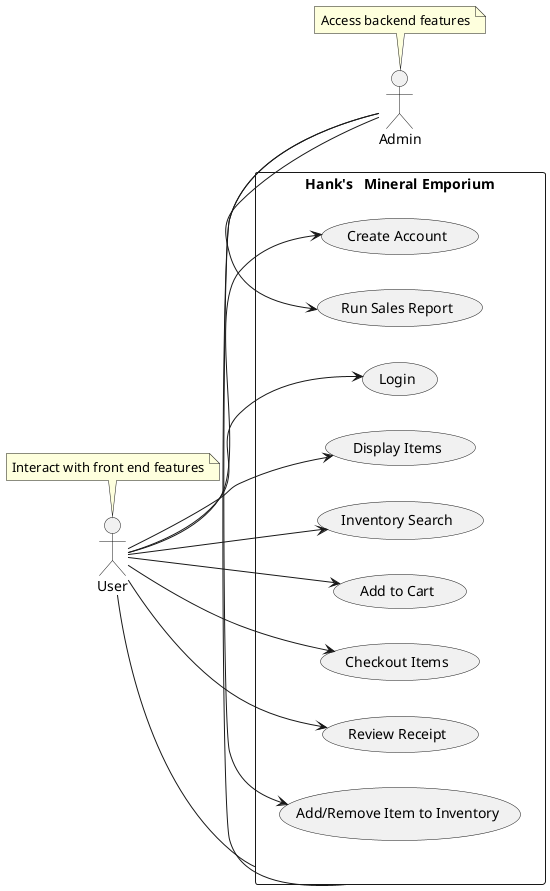 @startuml

skinparam packageStyle rectangle
actor Admin
actor User
note left of User: Interact with front end features
note left of Admin: Access backend features
left to right direction
rectangle Hank's\tMineral\tEmporium{
User -- (Hank's\tMineral\tEmporium)
(Hank's\tMineral\tEmporium) -- Admin
User -> (Create Account)
Admin->(Run Sales Report)
User -> (Login)
User ->(Display Items)
User -> (Inventory Search)
User -> (Add to Cart)
User -> (Checkout Items)
User -> (Review Receipt)
Admin -> (Add/Remove Item to Inventory)
}


@enduml